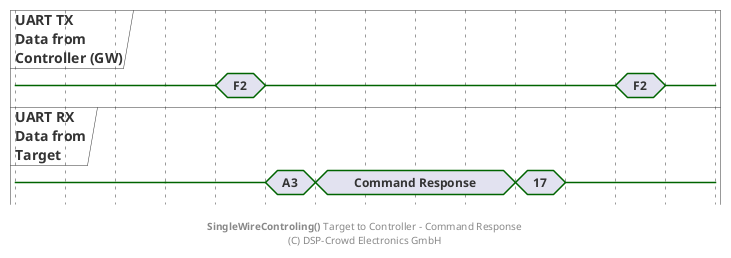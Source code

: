 
@startuml

hide time-axis

concise "UART TX\nData from\nController (GW)" as ctrl
concise "UART RX\nData from\nTarget" as tar

@0
ctrl is {-}
tar is {-}

@+60
ctrl is {-}
tar is {-}

@+20
ctrl is "F2"

@+20
ctrl is {-}
tar is "A3"

@+20
tar is "Command Response"

@+80
tar is "17"

@+20
tar is {-}

@+20
ctrl is "F2"

@+20
ctrl is {-}

footer **SingleWireControling()** Target to Controller - Command Response\n(C) DSP-Crowd Electronics GmbH

@enduml

